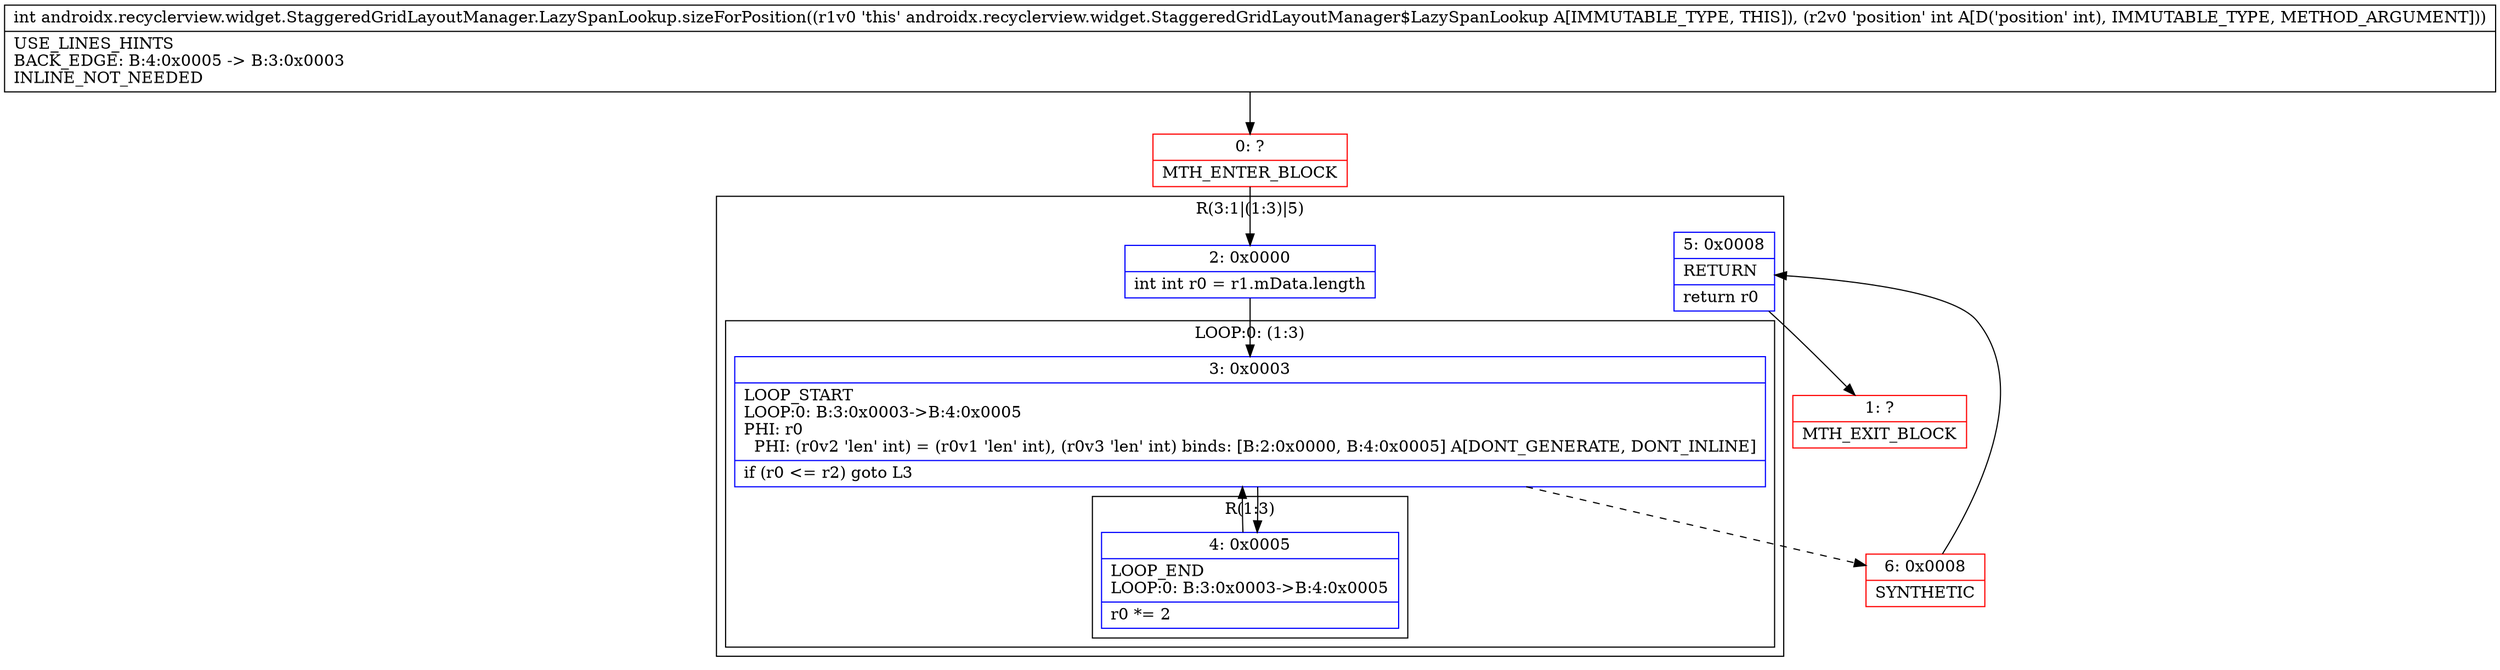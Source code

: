 digraph "CFG forandroidx.recyclerview.widget.StaggeredGridLayoutManager.LazySpanLookup.sizeForPosition(I)I" {
subgraph cluster_Region_967519559 {
label = "R(3:1|(1:3)|5)";
node [shape=record,color=blue];
Node_2 [shape=record,label="{2\:\ 0x0000|int int r0 = r1.mData.length\l}"];
subgraph cluster_LoopRegion_1361127642 {
label = "LOOP:0: (1:3)";
node [shape=record,color=blue];
Node_3 [shape=record,label="{3\:\ 0x0003|LOOP_START\lLOOP:0: B:3:0x0003\-\>B:4:0x0005\lPHI: r0 \l  PHI: (r0v2 'len' int) = (r0v1 'len' int), (r0v3 'len' int) binds: [B:2:0x0000, B:4:0x0005] A[DONT_GENERATE, DONT_INLINE]\l|if (r0 \<= r2) goto L3\l}"];
subgraph cluster_Region_467775894 {
label = "R(1:3)";
node [shape=record,color=blue];
Node_4 [shape=record,label="{4\:\ 0x0005|LOOP_END\lLOOP:0: B:3:0x0003\-\>B:4:0x0005\l|r0 *= 2\l}"];
}
}
Node_5 [shape=record,label="{5\:\ 0x0008|RETURN\l|return r0\l}"];
}
Node_0 [shape=record,color=red,label="{0\:\ ?|MTH_ENTER_BLOCK\l}"];
Node_6 [shape=record,color=red,label="{6\:\ 0x0008|SYNTHETIC\l}"];
Node_1 [shape=record,color=red,label="{1\:\ ?|MTH_EXIT_BLOCK\l}"];
MethodNode[shape=record,label="{int androidx.recyclerview.widget.StaggeredGridLayoutManager.LazySpanLookup.sizeForPosition((r1v0 'this' androidx.recyclerview.widget.StaggeredGridLayoutManager$LazySpanLookup A[IMMUTABLE_TYPE, THIS]), (r2v0 'position' int A[D('position' int), IMMUTABLE_TYPE, METHOD_ARGUMENT]))  | USE_LINES_HINTS\lBACK_EDGE: B:4:0x0005 \-\> B:3:0x0003\lINLINE_NOT_NEEDED\l}"];
MethodNode -> Node_0;Node_2 -> Node_3;
Node_3 -> Node_4;
Node_3 -> Node_6[style=dashed];
Node_4 -> Node_3;
Node_5 -> Node_1;
Node_0 -> Node_2;
Node_6 -> Node_5;
}

